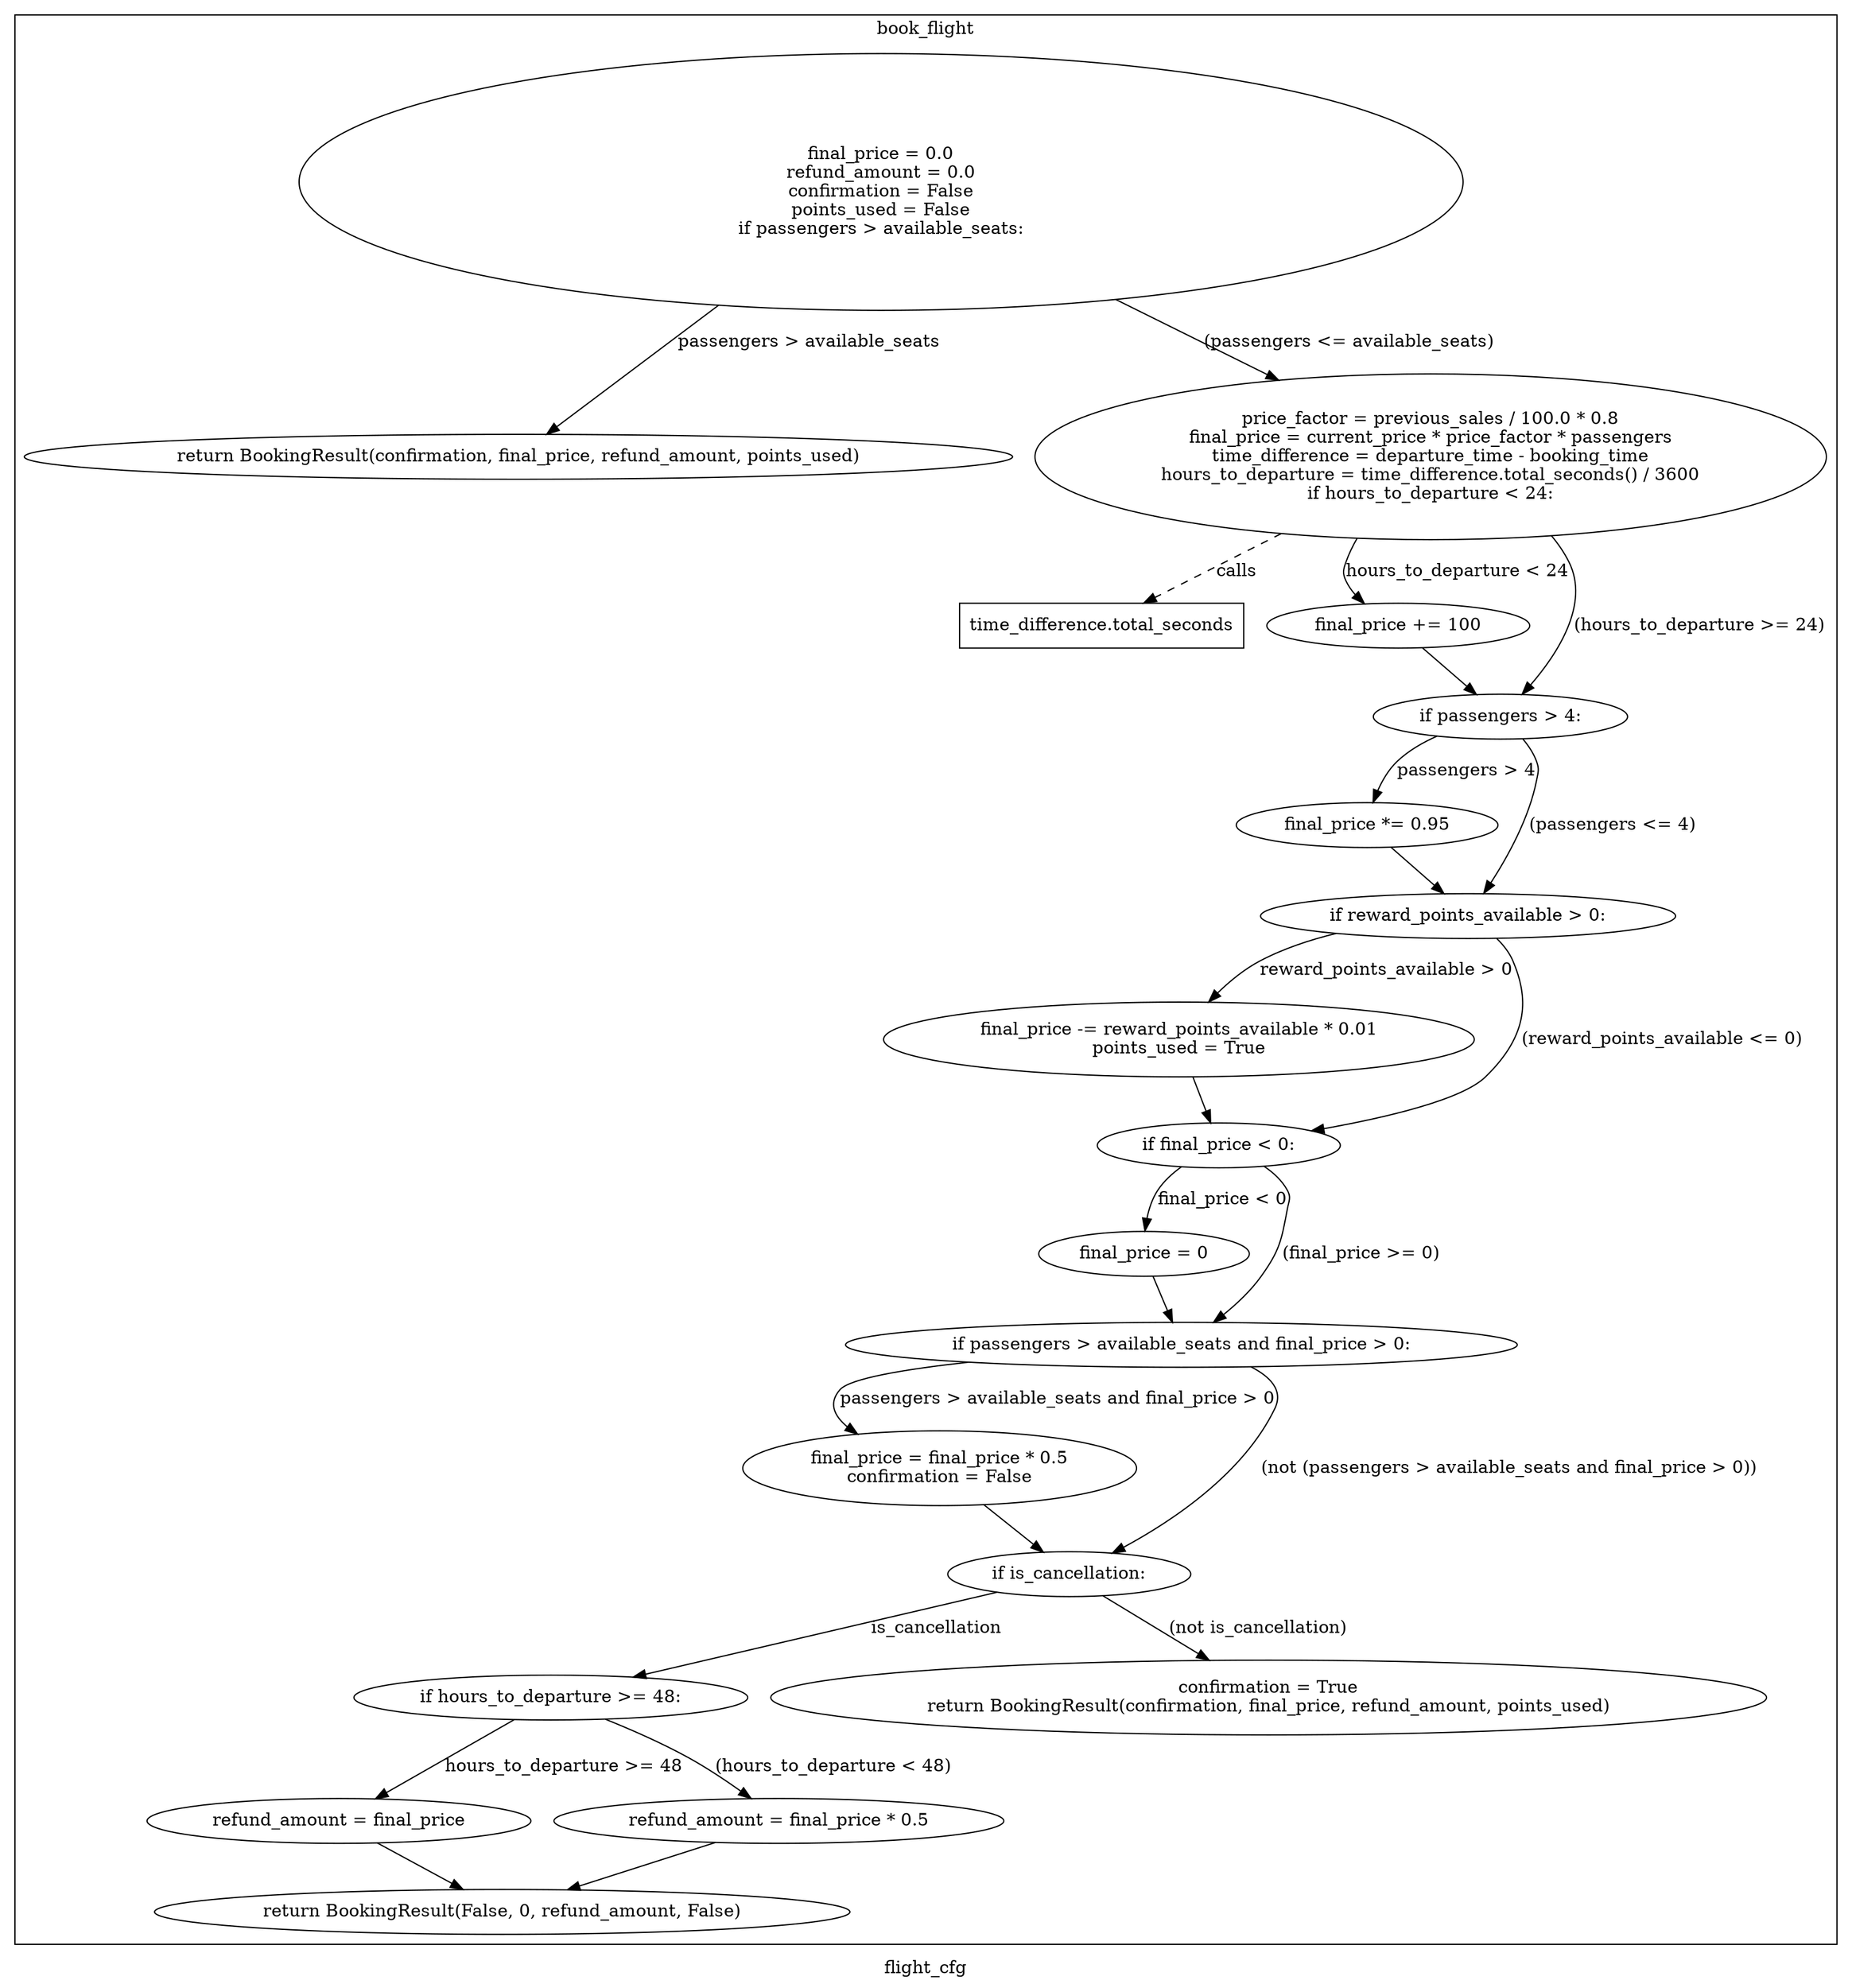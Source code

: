 digraph clusterflight_cfg {
	graph [bb="0,0,2172.5,1610.6",
		label=flight_cfg,
		lheight=0.24,
		lp="1086.3,12.625",
		lwidth=0.93
	];
	node [label="\N"];
	subgraph clusterbook_flight {
		graph [bb="703.54,33.25,2164.5,1602.6",
			label=book_flight,
			lheight=0.24,
			lp="1434,1590",
			lwidth=1.09
		];
		3	[height=2.8677,
			label="
final_price = 0.0
refund_\
amount = 0.0
confirmation = False
points_used = False
if passengers > available_seats:
",
			pos="1398.5,1466.1",
			width=12.969];
		4	[height=0.5,
			label="return BookingResult(confirmation, final_price, refund_amount, points_used)
",
			pos="1107.5,1243",
			width=11.009];
		3 -> 4	[label="passengers > available_seats",
			lp="1340.6,1336.2",
			pos="e,1130.3,1261.3 1268.8,1366.5 1221,1330.2 1170.9,1292.1 1139.5,1268.2"];
		5	[height=1.8512,
			label="price_factor = previous_sales / 100.0 * 0.8
final_price = current_price * price_factor * passengers
time_difference = departure_\
time - booking_time
hours_to_departure = time_difference.total_seconds() / 3600
if hours_to_departure < 24:
",
			pos="1839.5,1243",
			width=8.8143];
		3 -> 5	[label="(passengers <= available_seats)",
			lp="1787.8,1336.2",
			pos="e,1718,1304.9 1585.9,1371.1 1626.9,1350.6 1669.5,1329.2 1707.8,1310"];
		"5_calls"	[height=0.5,
			label="time_difference.total_seconds",
			pos="1576.5,1105.1",
			shape=box,
			width=3.1701];
		5 -> "5_calls"	[label=calls,
			lp="1692.9,1149.7",
			pos="e,1610.2,1123.4 1721.1,1180.8 1685.2,1162.2 1648,1143 1620.3,1128.7",
			style=dashed];
		7	[height=0.5,
			label="final_price += 100
",
			pos="1814.5,1105.1",
			width=2.9277];
		5 -> 7	[label="hours_to_departure < 24",
			lp="1861.3,1149.7",
			pos="e,1787,1122.8 1780.9,1177.3 1777.4,1171.2 1774.3,1164.8 1772,1158.3 1769.5,1151.1 1768.8,1148 1772,1141.1 1773.8,1137.3 1776.2,1133.8 \
1779,1130.6"];
		8	[height=0.5,
			label="if passengers > 4:
",
			pos="1918.5,1032.1",
			width=2.84];
		5 -> 8	[label="(hours_to_departure >= 24)",
			lp="2057.3,1105.1",
			pos="e,1930.1,1050.1 1936.7,1179.2 1942.1,1172.7 1946.8,1165.8 1950.5,1158.3 1966.5,1126.4 1950.3,1085.8 1935.7,1059.7"];
		7 -> 8	[pos="e,1893.7,1050 1839.2,1087.2 1852.7,1078 1869.6,1066.5 1884.4,1056.4"];
		9	[height=0.5,
			label="final_price *= 0.95
",
			pos="1809.5,942.81",
			width=2.9131];
		8 -> 9	[label="passengers > 4",
			lp="1890,987.44",
			pos="e,1814.3,961.28 1866.6,1016.3 1855.1,1011.3 1843.6,1004.7 1834.5,996.06 1827.6,989.44 1822.3,980.47 1818.5,971.84"];
		10	[height=0.5,
			label="if reward_points_available > 0:
",
			pos="1871.5,869.81",
			width=4.6229];
		8 -> 10	[label="(passengers <= 4)",
			lp="2008.2,942.81",
			pos="e,1891.5,888.05 1935.3,1013.9 1939.5,1008.6 1943.4,1002.5 1945.5,996.06 1948,988.81 1947,986.34 1945.5,978.81 1940.6,953.38 1937.7,\
946.54 1923.5,924.81 1916.9,914.58 1908.1,904.61 1899.7,896.06"];
		9 -> 10	[pos="e,1856.7,887.84 1824.6,924.63 1831.9,916.17 1841,905.8 1849.2,896.42"];
		11	[height=0.83478,
			label="final_price -= reward_points_available * 0.01
points_used = True
",
			pos="1614.5,768.51",
			width=6.5898];
		10 -> 11	[label="reward_points_available > 0",
			lp="1781.3,825.19",
			pos="e,1637.5,798.86 1748.2,857.43 1724.7,852.2 1701,844.67 1680,833.81 1667.2,827.15 1655.2,817.14 1645.1,806.98"];
		12	[height=0.5,
			label="if final_price < 0:
",
			pos="1844.5,683.46",
			width=2.7085];
		10 -> 12	[label="(reward_points_available <= 0)",
			lp="1991.9,768.51",
			pos="e,1851.2,701.64 1878.1,851.61 1879.9,846.02 1881.6,839.73 1882.5,833.81 1883.7,826.23 1883.6,824.16 1882.5,816.56 1877.5,779.7 1864.5,\
738.73 1855.1,712.34"];
		11 -> 12	[pos="e,1801.4,700.05 1691.8,739.62 1724.3,727.87 1761.4,714.48 1790.9,703.84"];
		13	[height=0.5,
			label="final_price = 0
",
			pos="1732.5,594.21",
			width=2.3431];
		12 -> 13	[label="final_price < 0",
			lp="1795.4,638.83",
			pos="e,1731.9,612.65 1777.3,670.12 1764.5,664.99 1752.3,657.73 1743.3,647.46 1737.6,641.02 1734.7,632.42 1733.2,624.06"];
		14	[height=0.5,
			label="if passengers > available_seats and final_price > 0:
",
			pos="1752.5,521.21",
			width=7.4873];
		12 -> 14	[label="(final_price >= 0)",
			lp="1908.8,594.21",
			pos="e,1783.4,539.56 1846.3,665.03 1846.8,659.43 1847.3,653.19 1847.5,647.46 1849,614.35 1845.9,602.38 1825.5,576.21 1816.5,564.62 1804.4,\
554.31 1792.7,545.89"];
		13 -> 14	[pos="e,1747.7,539.24 1737.4,576.02 1739.6,568.26 1742.2,558.89 1744.7,550.16"];
		15	[height=0.83478,
			label="final_price = final_price * 0.5
confirmation = False
",
			pos="1481.5,419.91",
			width=4.3949];
		14 -> 15	[label="passengers > available_seats and final_price > 0",
			lp="1576.8,476.58",
			pos="e,1417.1,447.83 1537,510.08 1470.8,504.75 1412.6,496.83 1402,485.21 1392.2,474.3 1397,463.71 1408.1,454.39"];
		16	[height=0.5,
			label="if is_cancellation:
",
			pos="1548.5,334.85",
			width=2.7085];
		14 -> 16	[label="(not (passengers > available_seats and final_price > 0))",
			lp="1939.6,419.91",
			pos="e,1596.2,350.96 1755.9,502.82 1757.1,492.19 1757,478.63 1751.5,467.96 1722.4,410.7 1655.7,374.73 1606.7,355.04"];
		15 -> 16	[pos="e,1534.8,352.9 1505,389.86 1512.4,380.69 1520.5,370.63 1527.7,361.71"];
		17	[height=0.5,
			label="if hours_to_departure >= 48:
",
			pos="1132.5,233.55",
			width=4.3891];
		16 -> 17	[label=is_cancellation,
			lp="1442.2,290.23",
			pos="e,1198.5,250.29 1490.7,320.05 1417.5,302.56 1291,272.38 1209.6,252.96"];
		18	[height=0.83478,
			label="confirmation = True
return BookingResult(confirmation, final_price, refund_amount, points_used)
",
			pos="1708.5,233.55",
			width=11.098];
		16 -> 18	[label="(not is_cancellation)",
			lp="1699.8,290.23",
			pos="e,1661.6,263.7 1575.3,317.23 1596.1,304.31 1625.8,285.92 1651.8,269.76"];
		19	[height=0.5,
			label="refund_amount = final_price
",
			pos="963.54,132.25",
			width=4.2722];
		17 -> 19	[label="hours_to_departure >= 48",
			lp="1143.3,176.88",
			pos="e,992.5,150.26 1103.5,215.48 1075.5,199.02 1032.9,174 1002.1,155.88"];
		21	[height=0.5,
			label="refund_amount = final_price * 0.5
",
			pos="1315.5,132.25",
			width=5.0175];
		17 -> 21	[label="(hours_to_departure < 48)",
			lp="1364.1,176.88",
			pos="e,1294,150.56 1177.5,215.9 1197.8,207.72 1221.9,197.12 1242.5,185.5 1257,177.34 1272.2,166.89 1284.8,157.49"];
		20	[height=0.5,
			label="return BookingResult(False, 0, refund_amount, False)
",
			pos="1094.5,59.25",
			width=7.7504];
		19 -> 20	[pos="e,1062.5,77.611 994.92,114.24 1012.2,104.9 1033.8,93.179 1052.5,83.05"];
		21 -> 20	[pos="e,1147.6,77.285 1263.7,114.6 1232.2,104.47 1191.7,91.449 1158.2,80.692"];
	}
}
